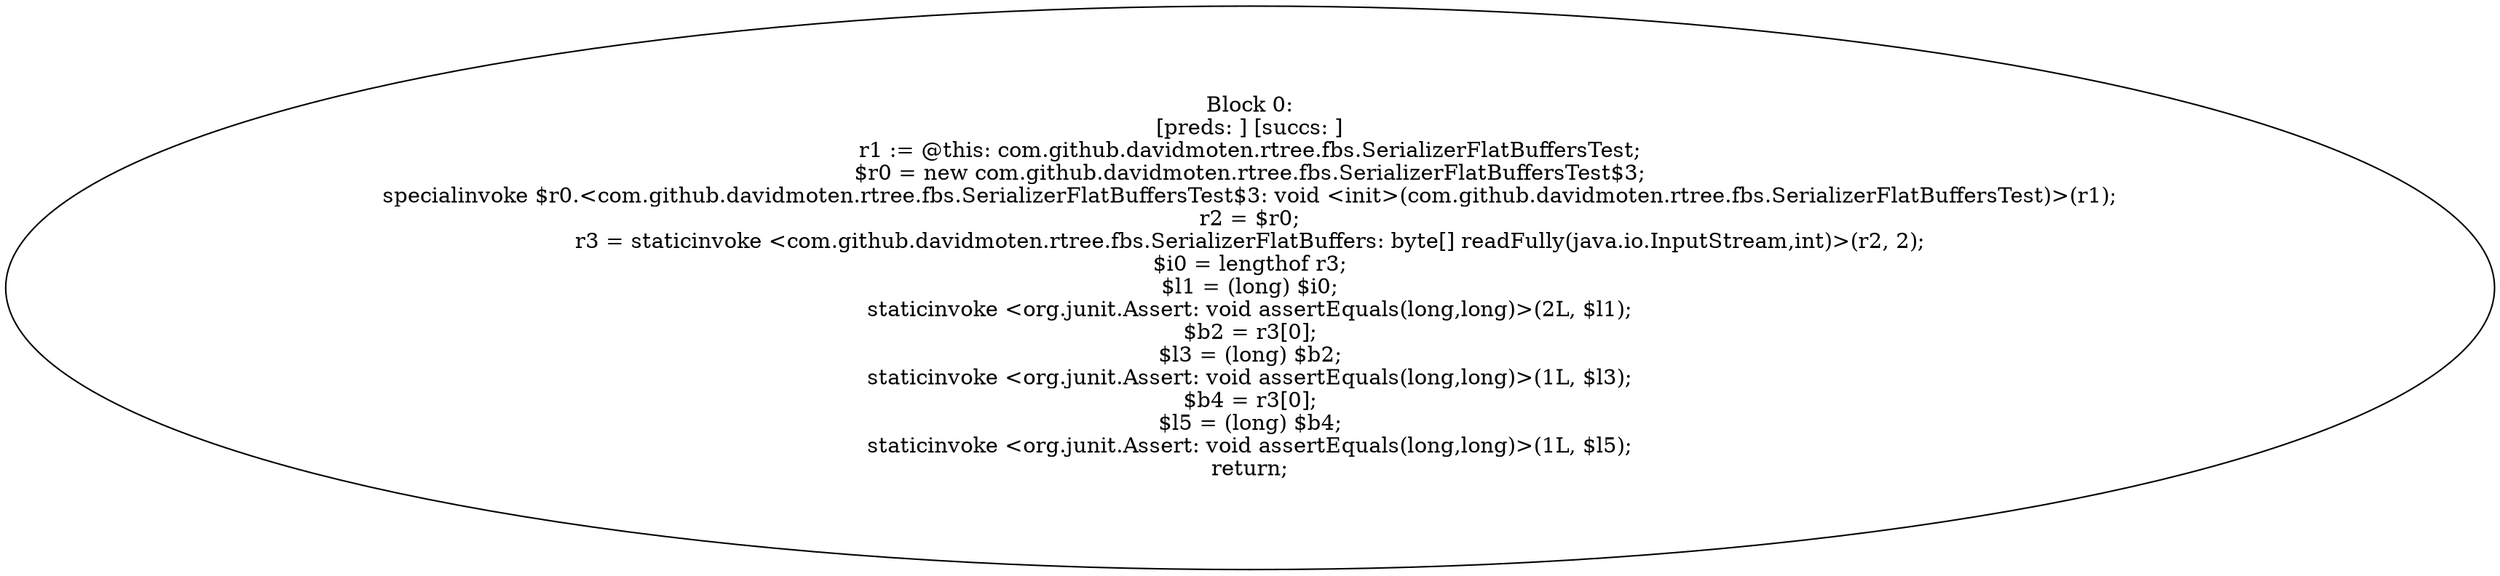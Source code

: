 digraph "unitGraph" {
    "Block 0:
[preds: ] [succs: ]
r1 := @this: com.github.davidmoten.rtree.fbs.SerializerFlatBuffersTest;
$r0 = new com.github.davidmoten.rtree.fbs.SerializerFlatBuffersTest$3;
specialinvoke $r0.<com.github.davidmoten.rtree.fbs.SerializerFlatBuffersTest$3: void <init>(com.github.davidmoten.rtree.fbs.SerializerFlatBuffersTest)>(r1);
r2 = $r0;
r3 = staticinvoke <com.github.davidmoten.rtree.fbs.SerializerFlatBuffers: byte[] readFully(java.io.InputStream,int)>(r2, 2);
$i0 = lengthof r3;
$l1 = (long) $i0;
staticinvoke <org.junit.Assert: void assertEquals(long,long)>(2L, $l1);
$b2 = r3[0];
$l3 = (long) $b2;
staticinvoke <org.junit.Assert: void assertEquals(long,long)>(1L, $l3);
$b4 = r3[0];
$l5 = (long) $b4;
staticinvoke <org.junit.Assert: void assertEquals(long,long)>(1L, $l5);
return;
"
}
